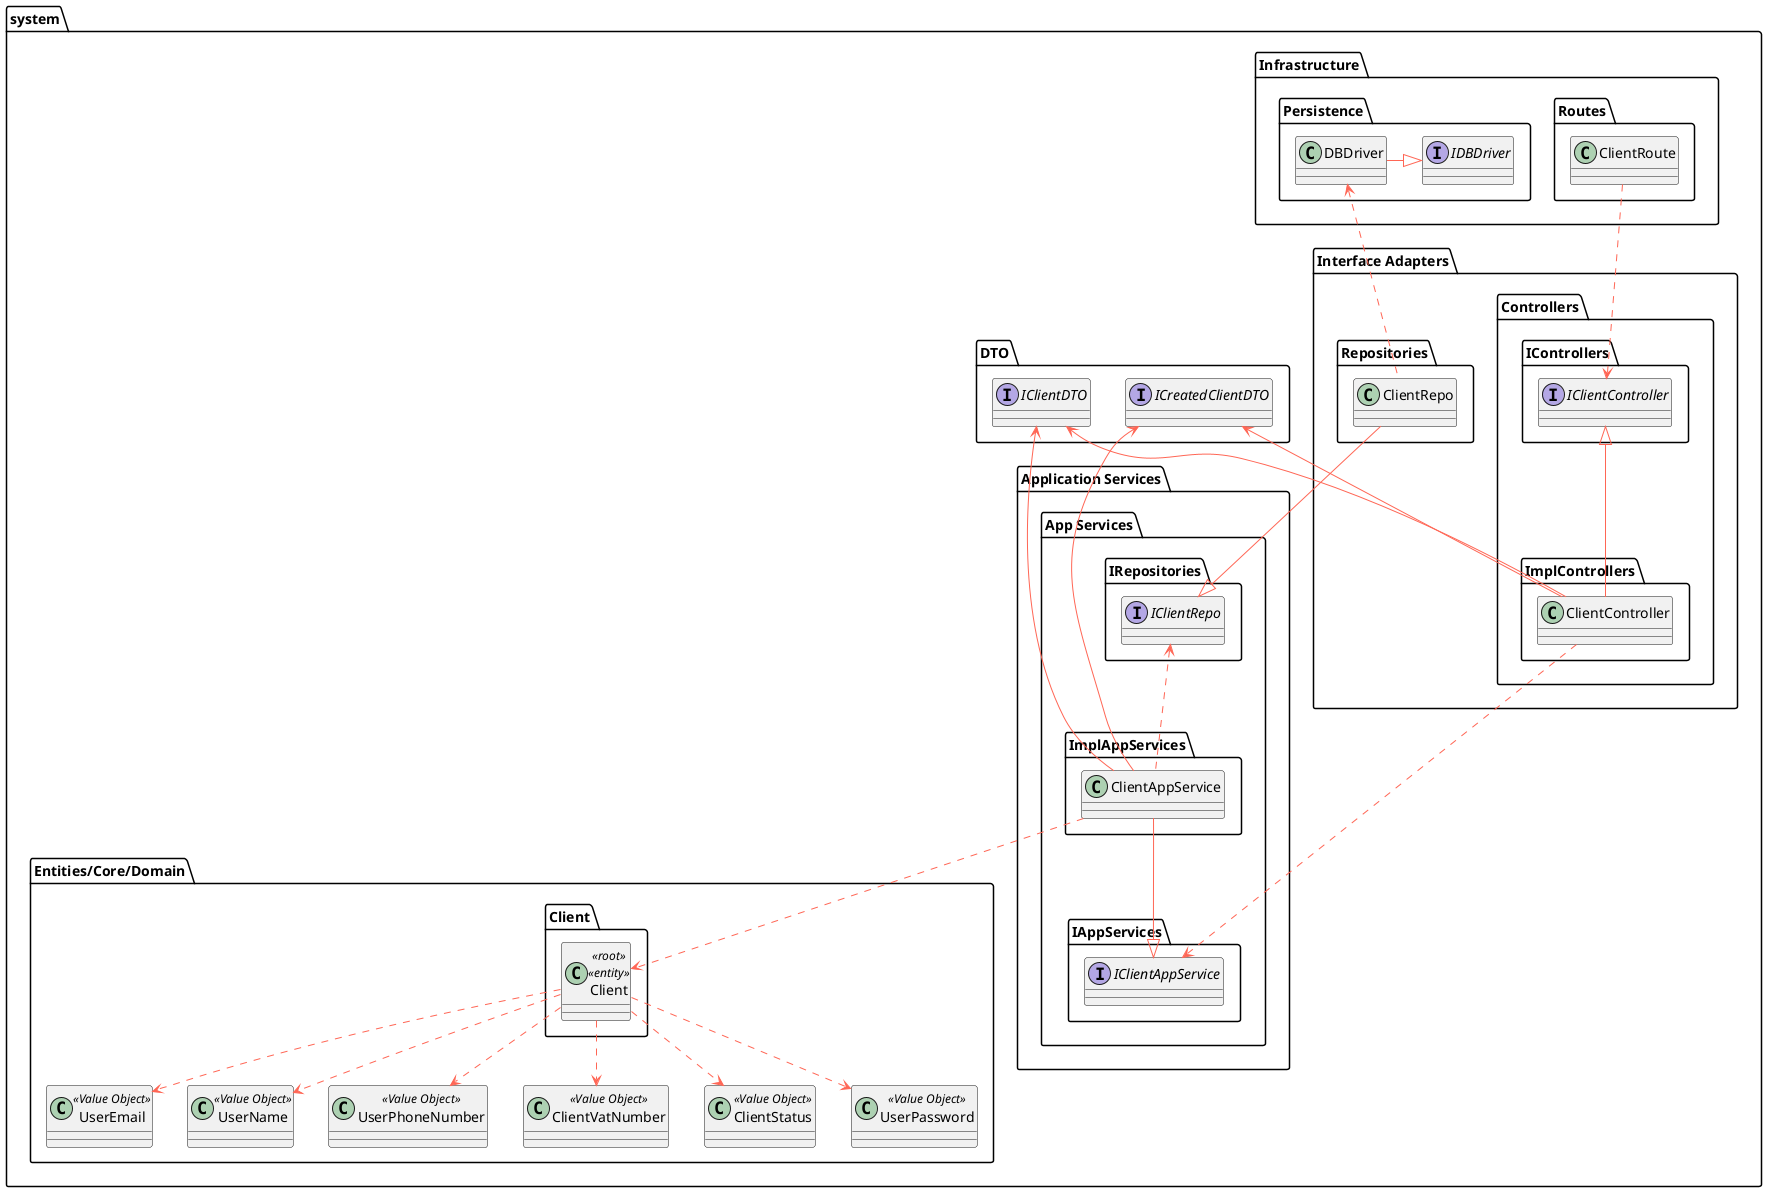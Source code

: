@startuml

skinparam component {
    FontSize 16
    BackgroundColor<<Apache>> LightCoral
    BorderColor<<Apache>> #FF6655
    FontName Courier
    BorderColor black
    BackgroundColor DeepSkyBlue
    ArrowFontName Impact
    ArrowColor #FF6655
}

package system {
    package "Infrastructure" {
        package "Routes" {
            class ClientRoute
        }

        package "Persistence" {
            interface IDBDriver
            class DBDriver
        }

        DBDriver -right-|> IDBDriver
    }

    package "Interface Adapters" {
        package "Controllers" {
            package "IControllers" {
                interface IClientController
            }

            package "ImplControllers" {
                class ClientController
            }
            ClientController -up-|> IClientController
        }

        package "Repositories" {
            class ClientRepo
        }

        ClientRepo .up.> DBDriver

        ClientRoute ..> IClientController
    }

    package "Application Services" {
        package "App Services" {
            package "IAppServices" {
                interface IClientAppService
            }

            package "ImplAppServices" {
                class ClientAppService
            }

            ClientAppService --|> IClientAppService

            package "IRepositories" {
                interface IClientRepo
            }

            ClientRepo --|> IClientRepo
        }

        ClientController ..> IClientAppService

        ClientAppService .up.> IClientRepo
    }

    package "Entities/Core/Domain" {
        package "Client" as a_building {
            class Client <<root>> <<entity>>
        }


        class UserEmail <<Value Object>>
        class UserName <<Value Object>>
        class UserPhoneNumber <<Value Object>>
        class ClientVatNumber <<Value Object>>
        class ClientStatus <<Value Object>>
        class UserPassword <<Value Object>>

        ClientAppService ..> Client

        Client ..> UserEmail
        Client ..> UserName
        Client ..> UserPhoneNumber
        Client ..> ClientVatNumber
        Client ..> ClientStatus
        Client ..> UserPassword
    }

    package "DTO" {
        interface IClientDTO
        interface ICreatedClientDTO
    }

    ClientAppService -up-> IClientDTO
    ClientController -up-> IClientDTO

    ClientAppService -up-> ICreatedClientDTO
    ClientController -up-> ICreatedClientDTO
}

@enduml

